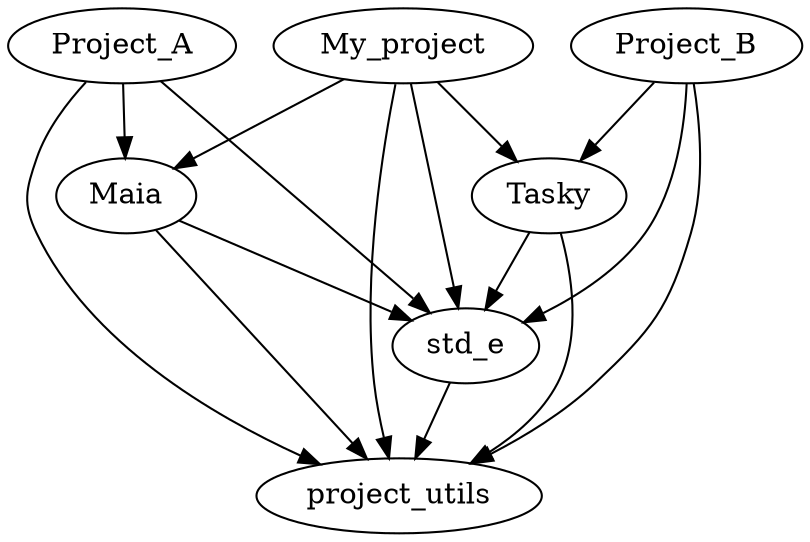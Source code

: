 digraph G {
  "std_e"  -> "project_utils"
  "Maia" -> "project_utils"
  "Tasky" -> "project_utils"
  "Project_B" -> "project_utils"
  "Project_A" -> "project_utils"
  "My_project" -> "project_utils"
  "Maia" -> "std_e"
  "Tasky" -> "std_e"
  "Project_A" -> "std_e"
  "My_project" -> "std_e"
  "Project_B" -> "std_e"
  "Project_A" -> "Maia"
  "My_project" -> "Maia"
  "My_project" -> "Tasky"
  "Project_B" -> "Tasky"
}

